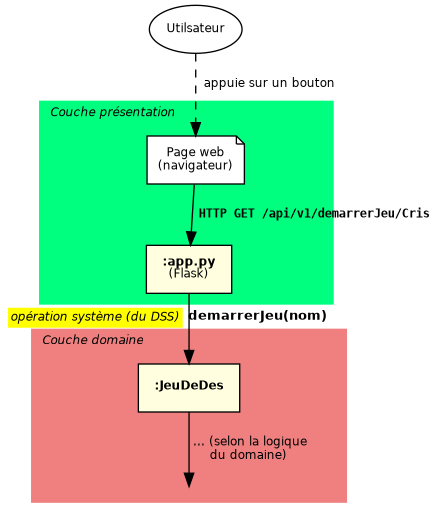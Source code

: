 @startdot
digraph G {
	graph [/* labelloc=top,label="Software System - System Context",fontname="Helvetica",fontsize=12 */];
	edge [fontname="Helvetica",fontsize=9,labelfontname="Helvetica",labelfontsize=9];
	node [fontname="Helvetica",fontsize=9, shape=box, style=filled, fillcolor="white"];

   	c0 [label="Utilsateur", shape=oval]
    subgraph cluster_0 {
        style=filled;
		label = "Couche présentation"; labeljust=l; fontname="Helvetica-Oblique";fontsize=9;
        color = springgreen;
	    c1 [label="Page web\n(navigateur)", shape=note]
    	c1 -> c2 [label=" HTTP GET /api/v1/demarrerJeu/Cris", fontname="Courier-Bold"];
        c11 [label="" , shape=none, fillcolor=invis]
        c13 [label="" , shape=none, fillcolor=invis]
	    c2 [label=<<TABLE BORDER="0" ALIGN="LEFT"><TR><TD><B>:app.py</B><BR/>(Flask)</TD></TR></TABLE>>, style=filled, fillcolor=lightyellow]
    	c11 -> c13 [label="", style=invis];
	}
    subgraph cluster_1 {
        style=filled; color = lightcoral;
		label = "Couche domaine"; labeljust=l; fontname="Helvetica-Oblique";fontsize=9;
	    c4 [label="", shape=point, fillcolor=invis, color=invis]
	    c5 [label="", shape=none, fillcolor=invis]
    	c3 [label=<<TABLE BORDER="0" ALIGN="LEFT"><TR><TD><b>:JeuDeDes</b></TD></TR></TABLE>>, style=filled, fillcolor=lightyellow]
	    c6 [label="", shape=none, fillcolor=invis]
    }

    c2 -> c3 [taillabel=<<TABLE BORDER="0" ALIGN="LEFT"><TR><TD VALIGN="MIDDLE" BGCOLOR="yellow"><FONT FACE="Helvetica-Oblique" POINT-SIZE="9">op&eacute;ration syst&egrave;me (du DSS)</FONT></TD><TD><FONT FACE="Helvetica" POINT-SIZE="10"><B>demarrerJeu(nom)</B></FONT></TD></TR></TABLE>>,
	         labeldistance = 2.3, labelangle=-40]

	c0 -> c1 [label="  appuie sur un bouton", style=dashed, labeljust=r];
    c3 -> c4 [label=" ... (selon la logique\ndu domaine)"]
}
@enddot